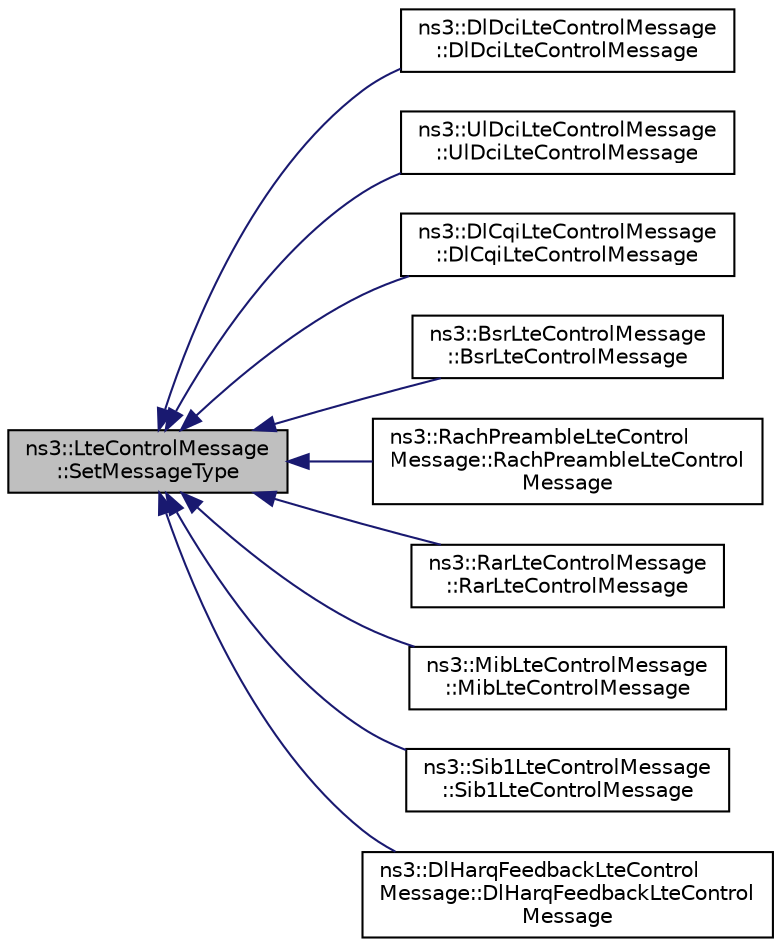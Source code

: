digraph "ns3::LteControlMessage::SetMessageType"
{
  edge [fontname="Helvetica",fontsize="10",labelfontname="Helvetica",labelfontsize="10"];
  node [fontname="Helvetica",fontsize="10",shape=record];
  rankdir="LR";
  Node1 [label="ns3::LteControlMessage\l::SetMessageType",height=0.2,width=0.4,color="black", fillcolor="grey75", style="filled", fontcolor="black"];
  Node1 -> Node2 [dir="back",color="midnightblue",fontsize="10",style="solid"];
  Node2 [label="ns3::DlDciLteControlMessage\l::DlDciLteControlMessage",height=0.2,width=0.4,color="black", fillcolor="white", style="filled",URL="$d2/dd1/classns3_1_1DlDciLteControlMessage.html#aa215e92db0b71c2e7c0109692654a7e4"];
  Node1 -> Node3 [dir="back",color="midnightblue",fontsize="10",style="solid"];
  Node3 [label="ns3::UlDciLteControlMessage\l::UlDciLteControlMessage",height=0.2,width=0.4,color="black", fillcolor="white", style="filled",URL="$d1/d99/classns3_1_1UlDciLteControlMessage.html#a9730965620992fa528d59a1262174c89"];
  Node1 -> Node4 [dir="back",color="midnightblue",fontsize="10",style="solid"];
  Node4 [label="ns3::DlCqiLteControlMessage\l::DlCqiLteControlMessage",height=0.2,width=0.4,color="black", fillcolor="white", style="filled",URL="$d4/dd3/classns3_1_1DlCqiLteControlMessage.html#a15ad0a37a7b982d99c94123855034e80"];
  Node1 -> Node5 [dir="back",color="midnightblue",fontsize="10",style="solid"];
  Node5 [label="ns3::BsrLteControlMessage\l::BsrLteControlMessage",height=0.2,width=0.4,color="black", fillcolor="white", style="filled",URL="$d2/d0f/classns3_1_1BsrLteControlMessage.html#a9fb0278f2f99e5a73a158e2fa41bf4aa"];
  Node1 -> Node6 [dir="back",color="midnightblue",fontsize="10",style="solid"];
  Node6 [label="ns3::RachPreambleLteControl\lMessage::RachPreambleLteControl\lMessage",height=0.2,width=0.4,color="black", fillcolor="white", style="filled",URL="$db/d14/classns3_1_1RachPreambleLteControlMessage.html#a59625465287569f2ecae133cc637a8c8"];
  Node1 -> Node7 [dir="back",color="midnightblue",fontsize="10",style="solid"];
  Node7 [label="ns3::RarLteControlMessage\l::RarLteControlMessage",height=0.2,width=0.4,color="black", fillcolor="white", style="filled",URL="$d6/d0b/classns3_1_1RarLteControlMessage.html#affe1bd4e4d8ab1f3fc90496d92899fb8"];
  Node1 -> Node8 [dir="back",color="midnightblue",fontsize="10",style="solid"];
  Node8 [label="ns3::MibLteControlMessage\l::MibLteControlMessage",height=0.2,width=0.4,color="black", fillcolor="white", style="filled",URL="$d2/d6d/classns3_1_1MibLteControlMessage.html#ac48bb2e6836ea65228e5608c78ebbc1d",tooltip="Create a new instance of MIB control message. "];
  Node1 -> Node9 [dir="back",color="midnightblue",fontsize="10",style="solid"];
  Node9 [label="ns3::Sib1LteControlMessage\l::Sib1LteControlMessage",height=0.2,width=0.4,color="black", fillcolor="white", style="filled",URL="$de/d9a/classns3_1_1Sib1LteControlMessage.html#a235acc55df6920a90218c64d0816716a",tooltip="Create a new instance of SIB1 control message. "];
  Node1 -> Node10 [dir="back",color="midnightblue",fontsize="10",style="solid"];
  Node10 [label="ns3::DlHarqFeedbackLteControl\lMessage::DlHarqFeedbackLteControl\lMessage",height=0.2,width=0.4,color="black", fillcolor="white", style="filled",URL="$df/d9e/classns3_1_1DlHarqFeedbackLteControlMessage.html#a641e634bd381c9056225eff7c85196bb"];
}
